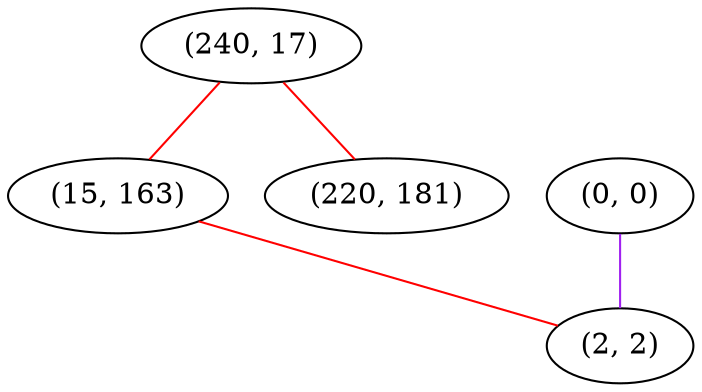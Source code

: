 graph "" {
"(240, 17)";
"(15, 163)";
"(220, 181)";
"(0, 0)";
"(2, 2)";
"(240, 17)" -- "(220, 181)"  [color=red, key=0, weight=1];
"(240, 17)" -- "(15, 163)"  [color=red, key=0, weight=1];
"(15, 163)" -- "(2, 2)"  [color=red, key=0, weight=1];
"(0, 0)" -- "(2, 2)"  [color=purple, key=0, weight=4];
}
